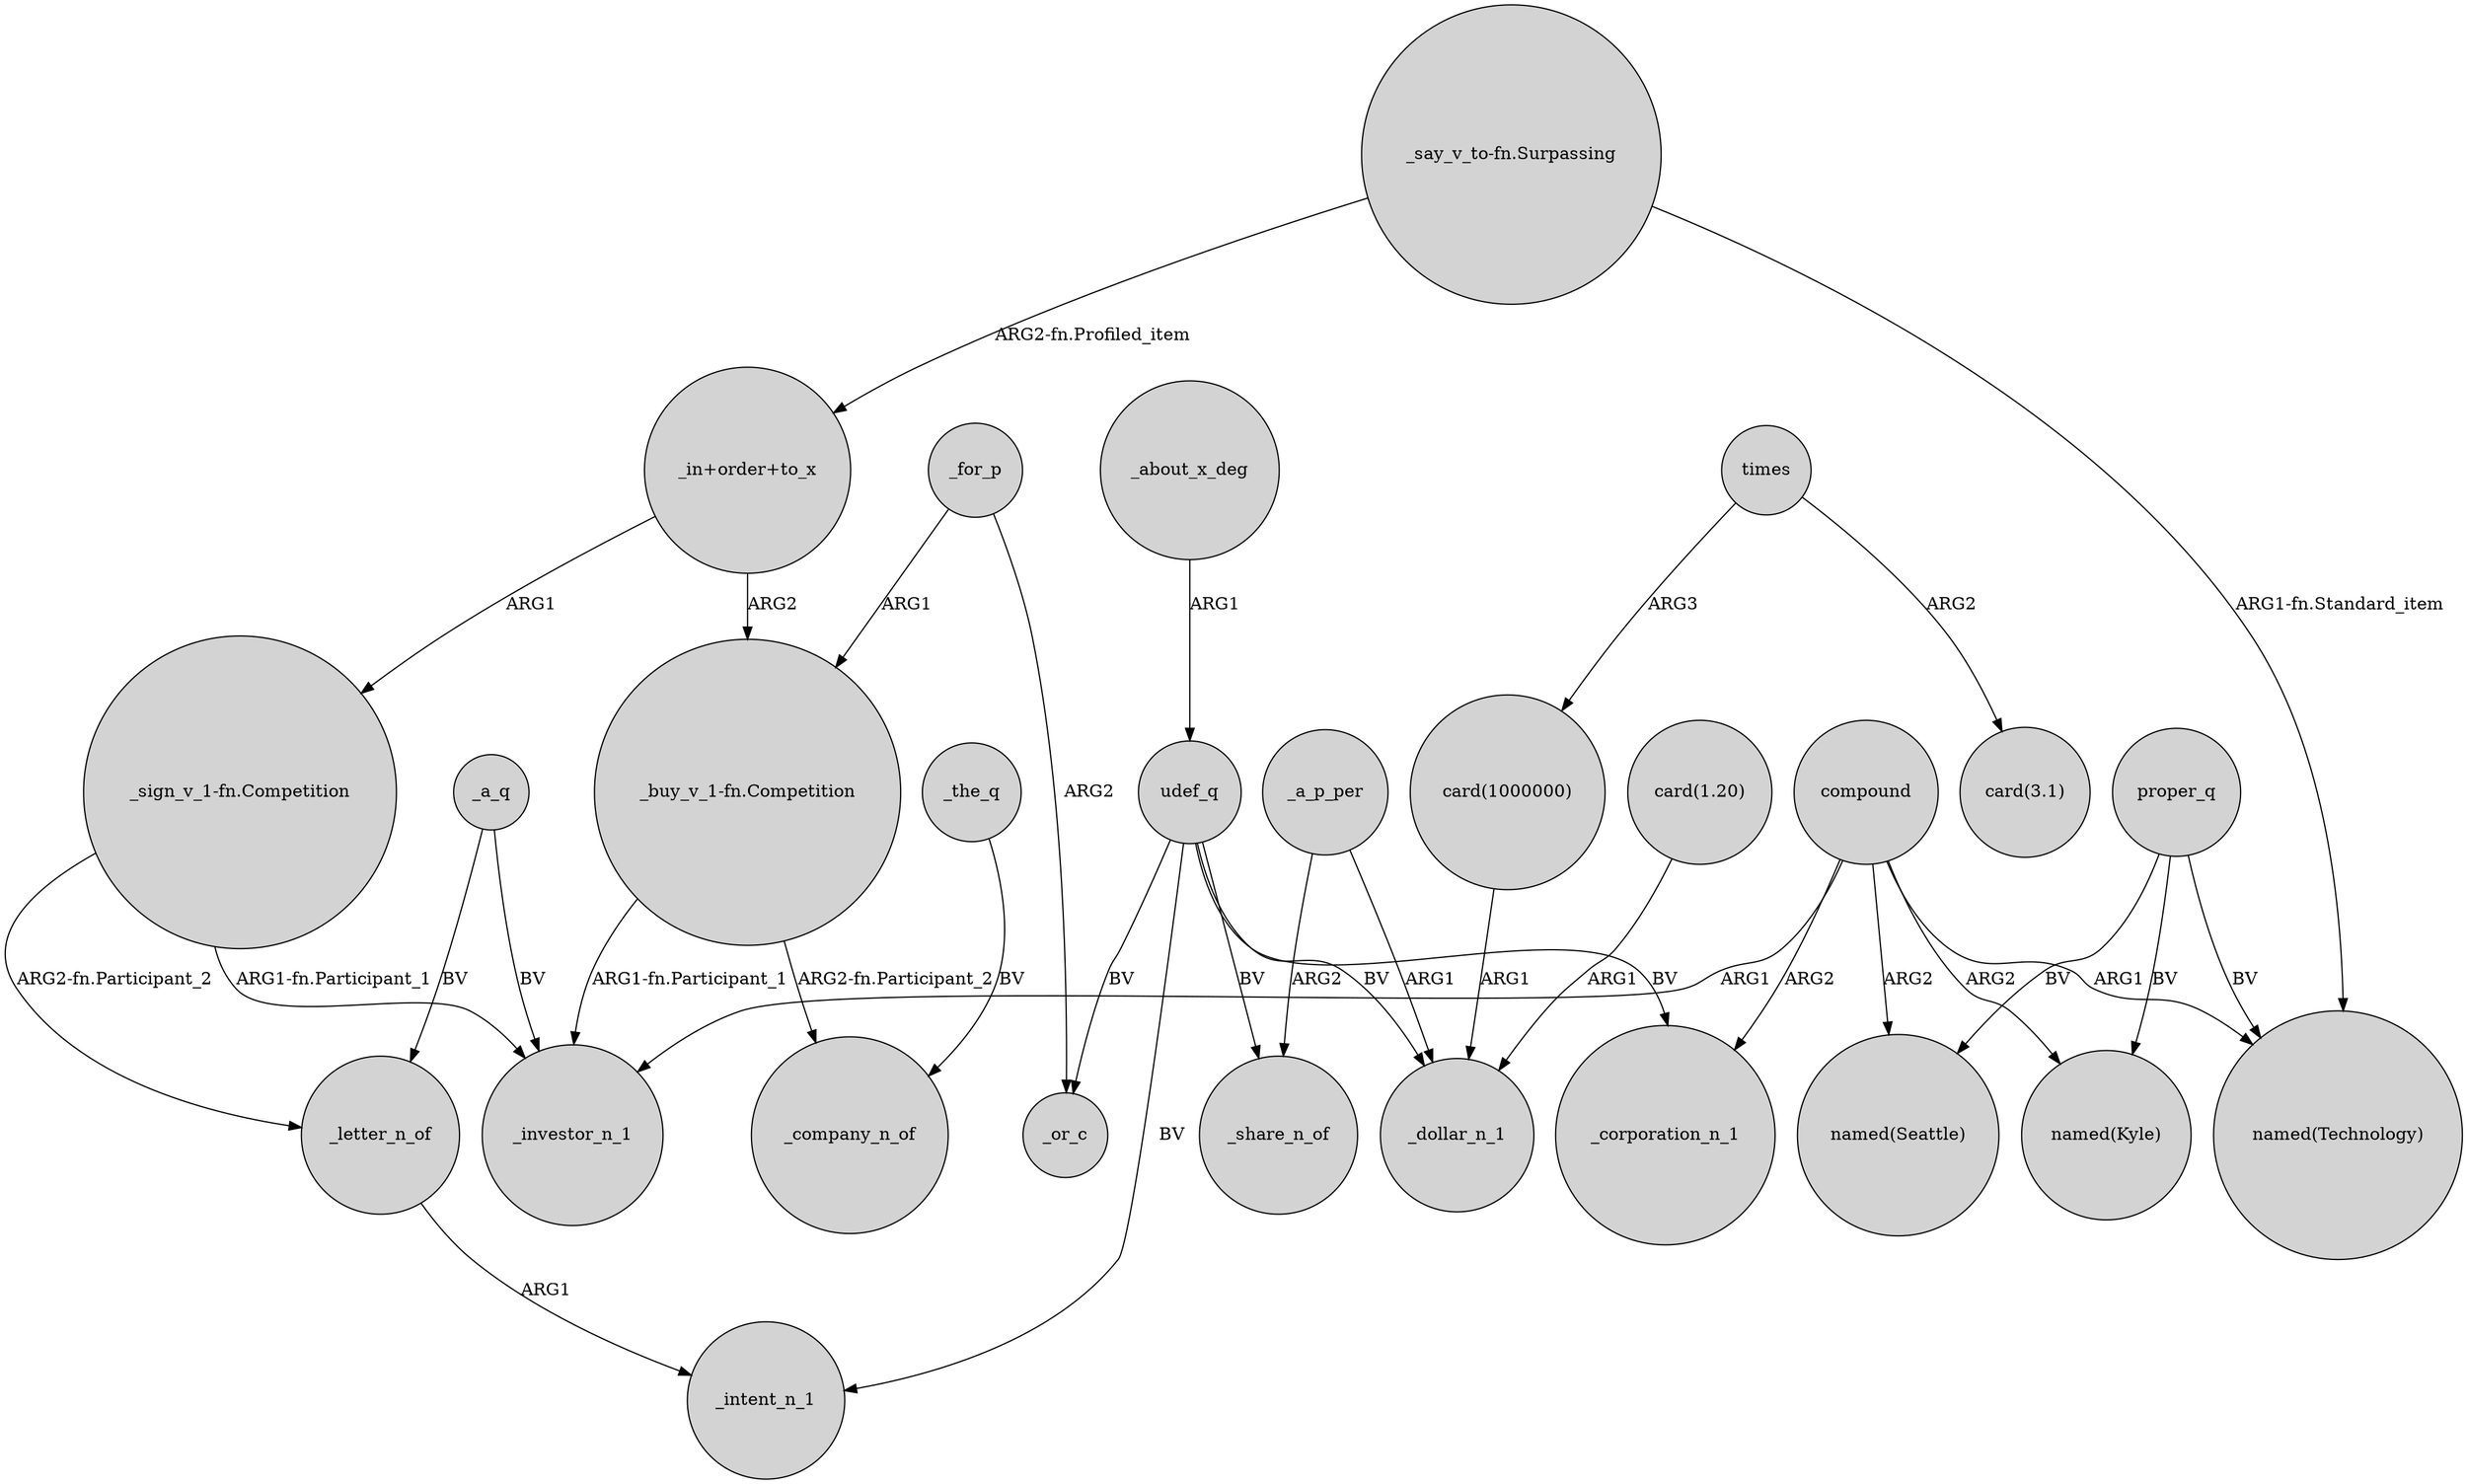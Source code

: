 digraph {
	node [shape=circle style=filled]
	"_in+order+to_x" -> "_buy_v_1-fn.Competition" [label=ARG2]
	_letter_n_of -> _intent_n_1 [label=ARG1]
	"_buy_v_1-fn.Competition" -> _company_n_of [label="ARG2-fn.Participant_2"]
	times -> "card(1000000)" [label=ARG3]
	"_say_v_to-fn.Surpassing" -> "named(Technology)" [label="ARG1-fn.Standard_item"]
	_a_q -> _letter_n_of [label=BV]
	proper_q -> "named(Seattle)" [label=BV]
	udef_q -> _or_c [label=BV]
	_about_x_deg -> udef_q [label=ARG1]
	"_buy_v_1-fn.Competition" -> _investor_n_1 [label="ARG1-fn.Participant_1"]
	_a_q -> _investor_n_1 [label=BV]
	"_sign_v_1-fn.Competition" -> _letter_n_of [label="ARG2-fn.Participant_2"]
	udef_q -> _intent_n_1 [label=BV]
	_for_p -> _or_c [label=ARG2]
	_a_p_per -> _share_n_of [label=ARG2]
	proper_q -> "named(Technology)" [label=BV]
	"_sign_v_1-fn.Competition" -> _investor_n_1 [label="ARG1-fn.Participant_1"]
	udef_q -> _share_n_of [label=BV]
	compound -> "named(Seattle)" [label=ARG2]
	udef_q -> _dollar_n_1 [label=BV]
	compound -> _investor_n_1 [label=ARG1]
	"card(1000000)" -> _dollar_n_1 [label=ARG1]
	compound -> "named(Kyle)" [label=ARG2]
	proper_q -> "named(Kyle)" [label=BV]
	times -> "card(3.1)" [label=ARG2]
	"card(1.20)" -> _dollar_n_1 [label=ARG1]
	_a_p_per -> _dollar_n_1 [label=ARG1]
	"_in+order+to_x" -> "_sign_v_1-fn.Competition" [label=ARG1]
	compound -> _corporation_n_1 [label=ARG2]
	udef_q -> _corporation_n_1 [label=BV]
	"_say_v_to-fn.Surpassing" -> "_in+order+to_x" [label="ARG2-fn.Profiled_item"]
	_the_q -> _company_n_of [label=BV]
	_for_p -> "_buy_v_1-fn.Competition" [label=ARG1]
	compound -> "named(Technology)" [label=ARG1]
}
